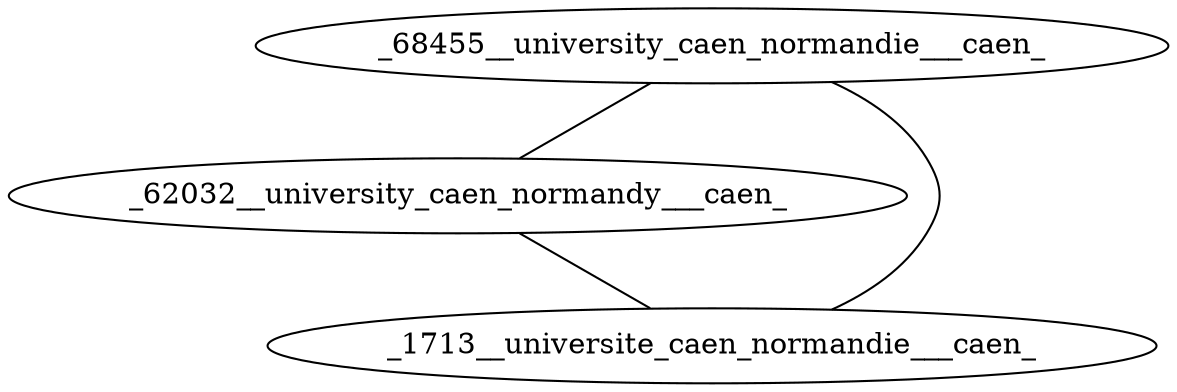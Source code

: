 graph {
_62032__university_caen_normandy___caen_ -- _1713__universite_caen_normandie___caen_
_68455__university_caen_normandie___caen_ -- _62032__university_caen_normandy___caen_
_68455__university_caen_normandie___caen_ -- _1713__universite_caen_normandie___caen_
}